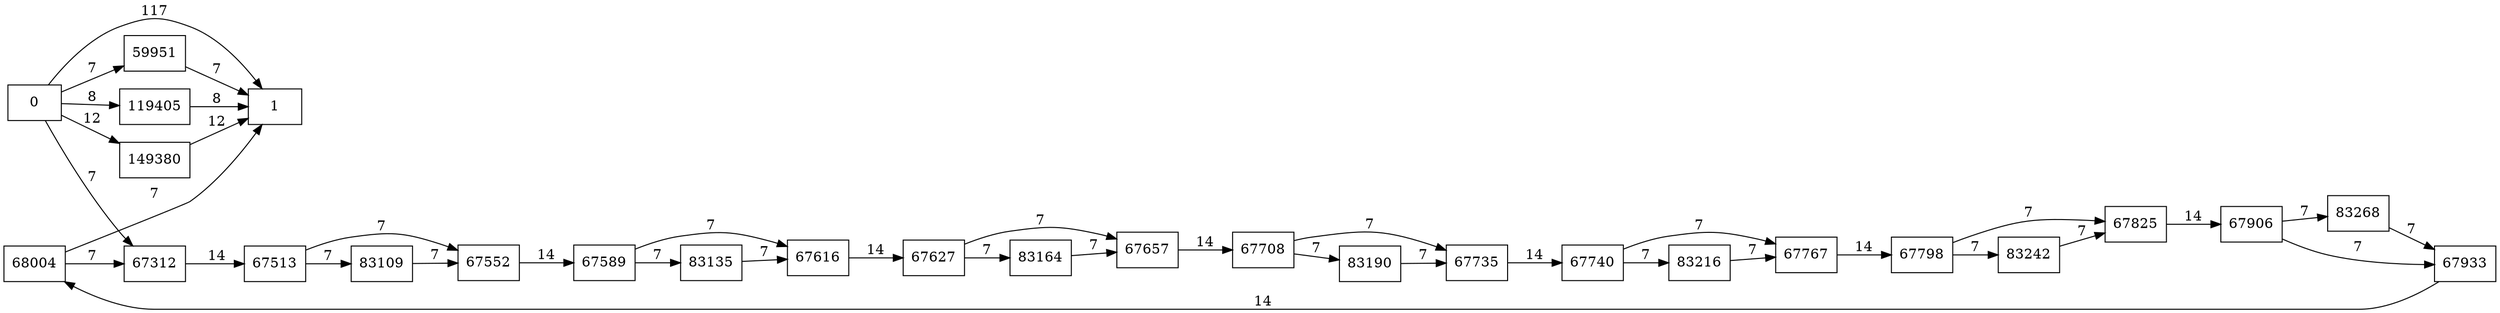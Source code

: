 digraph {
	graph [rankdir=LR]
	node [shape=rectangle]
	59951 -> 1 [label=7]
	67312 -> 67513 [label=14]
	67513 -> 67552 [label=7]
	67513 -> 83109 [label=7]
	67552 -> 67589 [label=14]
	67589 -> 67616 [label=7]
	67589 -> 83135 [label=7]
	67616 -> 67627 [label=14]
	67627 -> 67657 [label=7]
	67627 -> 83164 [label=7]
	67657 -> 67708 [label=14]
	67708 -> 67735 [label=7]
	67708 -> 83190 [label=7]
	67735 -> 67740 [label=14]
	67740 -> 67767 [label=7]
	67740 -> 83216 [label=7]
	67767 -> 67798 [label=14]
	67798 -> 67825 [label=7]
	67798 -> 83242 [label=7]
	67825 -> 67906 [label=14]
	67906 -> 67933 [label=7]
	67906 -> 83268 [label=7]
	67933 -> 68004 [label=14]
	68004 -> 67312 [label=7]
	68004 -> 1 [label=7]
	83109 -> 67552 [label=7]
	83135 -> 67616 [label=7]
	83164 -> 67657 [label=7]
	83190 -> 67735 [label=7]
	83216 -> 67767 [label=7]
	83242 -> 67825 [label=7]
	83268 -> 67933 [label=7]
	119405 -> 1 [label=8]
	149380 -> 1 [label=12]
	0 -> 1 [label=117]
	0 -> 59951 [label=7]
	0 -> 67312 [label=7]
	0 -> 119405 [label=8]
	0 -> 149380 [label=12]
}
